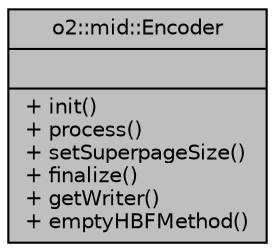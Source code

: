 digraph "o2::mid::Encoder"
{
 // INTERACTIVE_SVG=YES
  bgcolor="transparent";
  edge [fontname="Helvetica",fontsize="10",labelfontname="Helvetica",labelfontsize="10"];
  node [fontname="Helvetica",fontsize="10",shape=record];
  Node1 [label="{o2::mid::Encoder\n||+ init()\l+ process()\l+ setSuperpageSize()\l+ finalize()\l+ getWriter()\l+ emptyHBFMethod()\l}",height=0.2,width=0.4,color="black", fillcolor="grey75", style="filled", fontcolor="black"];
}
